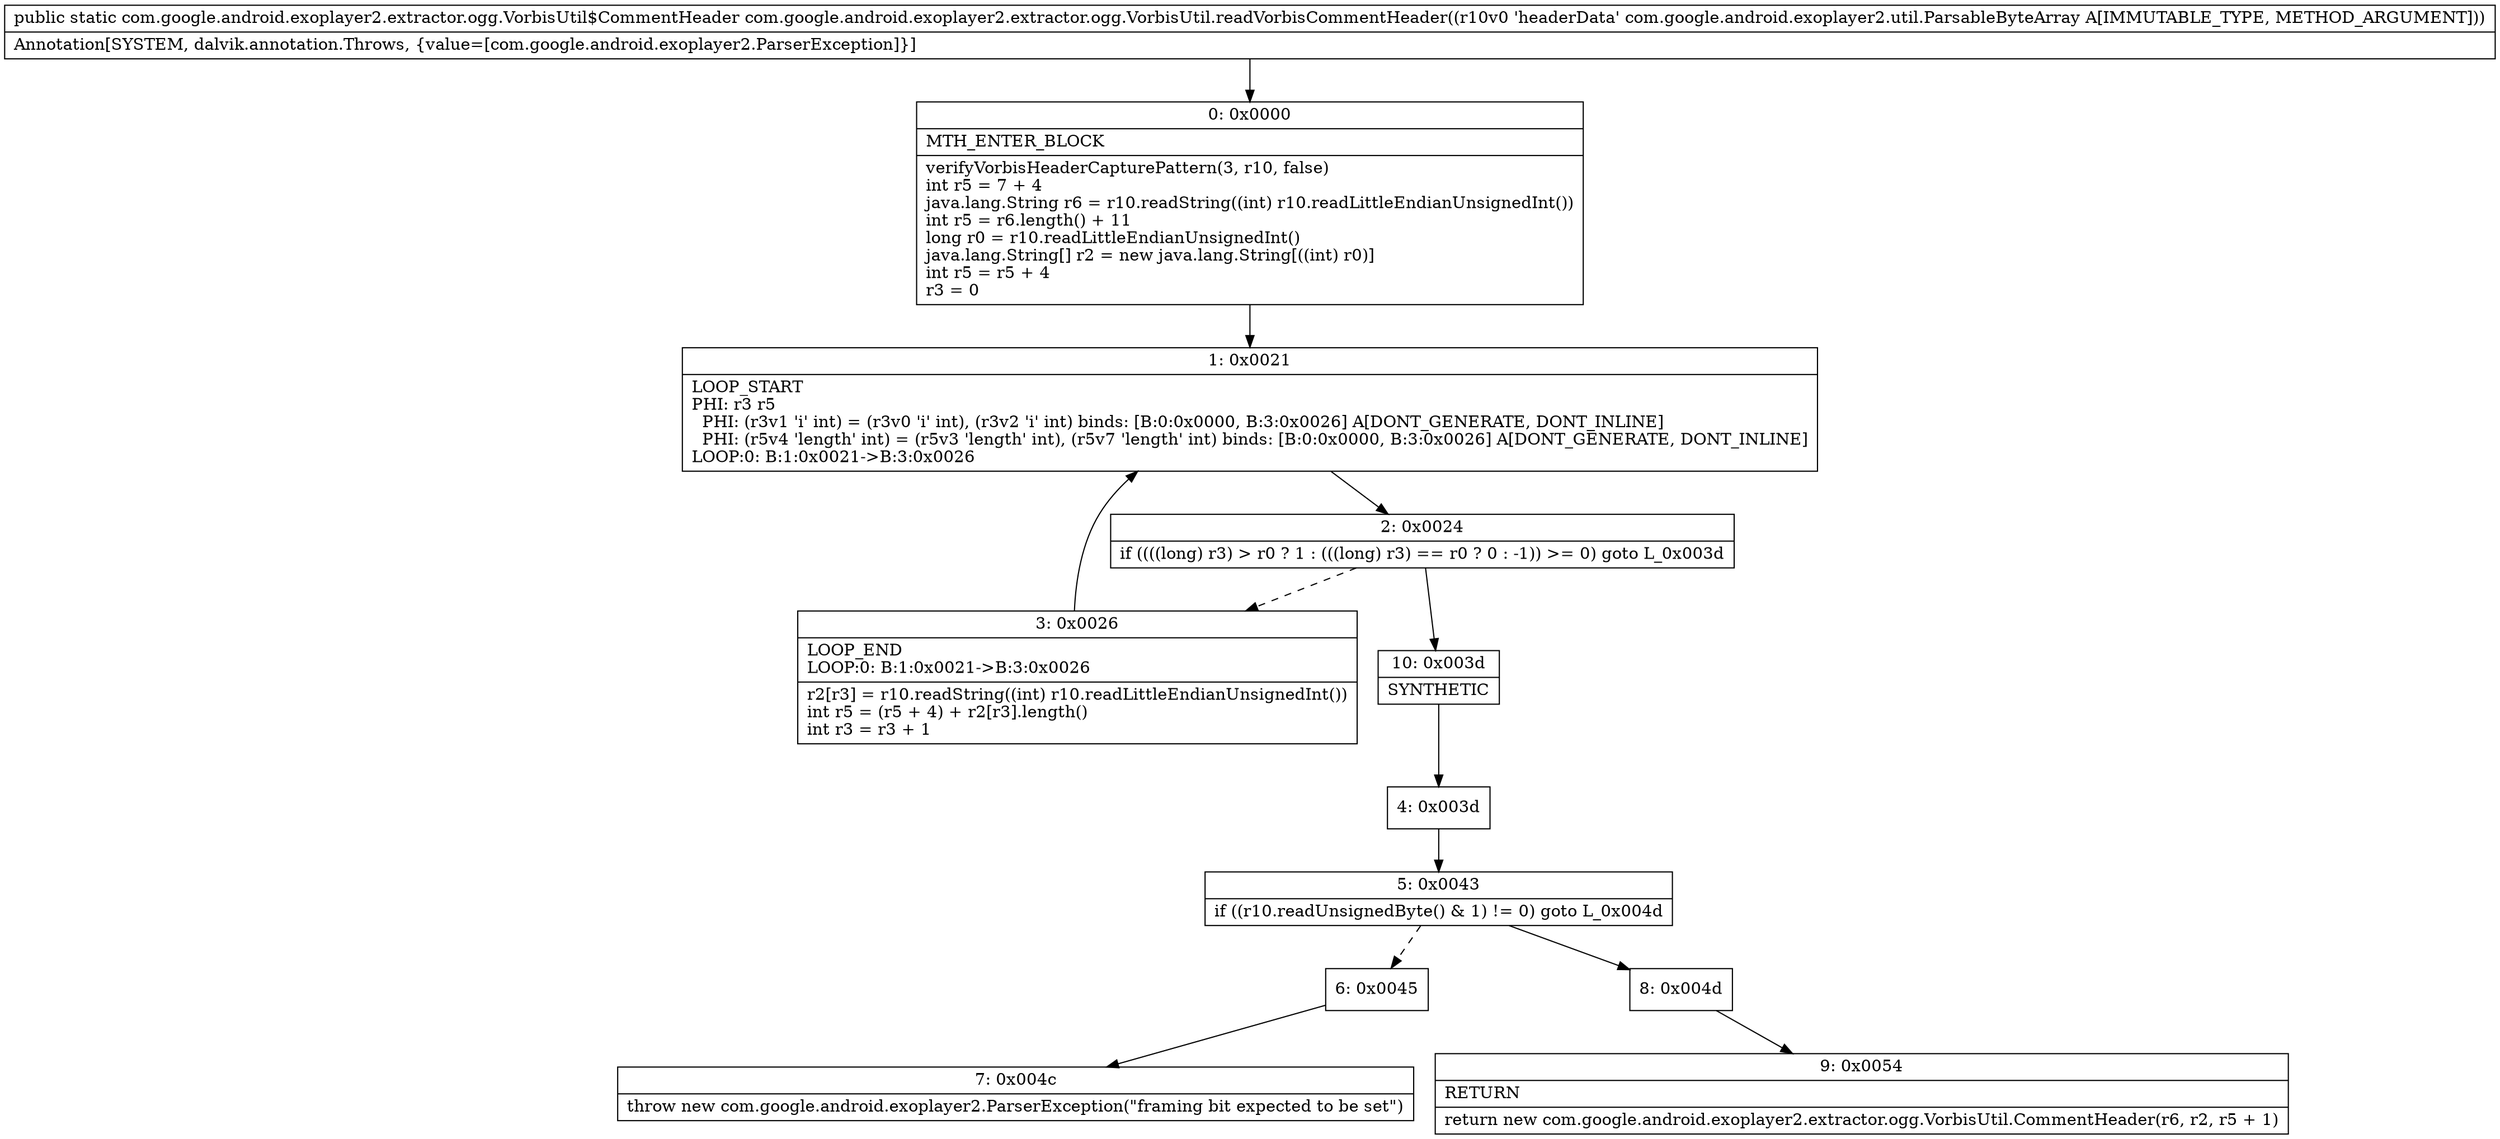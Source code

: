 digraph "CFG forcom.google.android.exoplayer2.extractor.ogg.VorbisUtil.readVorbisCommentHeader(Lcom\/google\/android\/exoplayer2\/util\/ParsableByteArray;)Lcom\/google\/android\/exoplayer2\/extractor\/ogg\/VorbisUtil$CommentHeader;" {
Node_0 [shape=record,label="{0\:\ 0x0000|MTH_ENTER_BLOCK\l|verifyVorbisHeaderCapturePattern(3, r10, false)\lint r5 = 7 + 4\ljava.lang.String r6 = r10.readString((int) r10.readLittleEndianUnsignedInt())\lint r5 = r6.length() + 11\llong r0 = r10.readLittleEndianUnsignedInt()\ljava.lang.String[] r2 = new java.lang.String[((int) r0)]\lint r5 = r5 + 4\lr3 = 0\l}"];
Node_1 [shape=record,label="{1\:\ 0x0021|LOOP_START\lPHI: r3 r5 \l  PHI: (r3v1 'i' int) = (r3v0 'i' int), (r3v2 'i' int) binds: [B:0:0x0000, B:3:0x0026] A[DONT_GENERATE, DONT_INLINE]\l  PHI: (r5v4 'length' int) = (r5v3 'length' int), (r5v7 'length' int) binds: [B:0:0x0000, B:3:0x0026] A[DONT_GENERATE, DONT_INLINE]\lLOOP:0: B:1:0x0021\-\>B:3:0x0026\l}"];
Node_2 [shape=record,label="{2\:\ 0x0024|if ((((long) r3) \> r0 ? 1 : (((long) r3) == r0 ? 0 : \-1)) \>= 0) goto L_0x003d\l}"];
Node_3 [shape=record,label="{3\:\ 0x0026|LOOP_END\lLOOP:0: B:1:0x0021\-\>B:3:0x0026\l|r2[r3] = r10.readString((int) r10.readLittleEndianUnsignedInt())\lint r5 = (r5 + 4) + r2[r3].length()\lint r3 = r3 + 1\l}"];
Node_4 [shape=record,label="{4\:\ 0x003d}"];
Node_5 [shape=record,label="{5\:\ 0x0043|if ((r10.readUnsignedByte() & 1) != 0) goto L_0x004d\l}"];
Node_6 [shape=record,label="{6\:\ 0x0045}"];
Node_7 [shape=record,label="{7\:\ 0x004c|throw new com.google.android.exoplayer2.ParserException(\"framing bit expected to be set\")\l}"];
Node_8 [shape=record,label="{8\:\ 0x004d}"];
Node_9 [shape=record,label="{9\:\ 0x0054|RETURN\l|return new com.google.android.exoplayer2.extractor.ogg.VorbisUtil.CommentHeader(r6, r2, r5 + 1)\l}"];
Node_10 [shape=record,label="{10\:\ 0x003d|SYNTHETIC\l}"];
MethodNode[shape=record,label="{public static com.google.android.exoplayer2.extractor.ogg.VorbisUtil$CommentHeader com.google.android.exoplayer2.extractor.ogg.VorbisUtil.readVorbisCommentHeader((r10v0 'headerData' com.google.android.exoplayer2.util.ParsableByteArray A[IMMUTABLE_TYPE, METHOD_ARGUMENT]))  | Annotation[SYSTEM, dalvik.annotation.Throws, \{value=[com.google.android.exoplayer2.ParserException]\}]\l}"];
MethodNode -> Node_0;
Node_0 -> Node_1;
Node_1 -> Node_2;
Node_2 -> Node_3[style=dashed];
Node_2 -> Node_10;
Node_3 -> Node_1;
Node_4 -> Node_5;
Node_5 -> Node_6[style=dashed];
Node_5 -> Node_8;
Node_6 -> Node_7;
Node_8 -> Node_9;
Node_10 -> Node_4;
}

